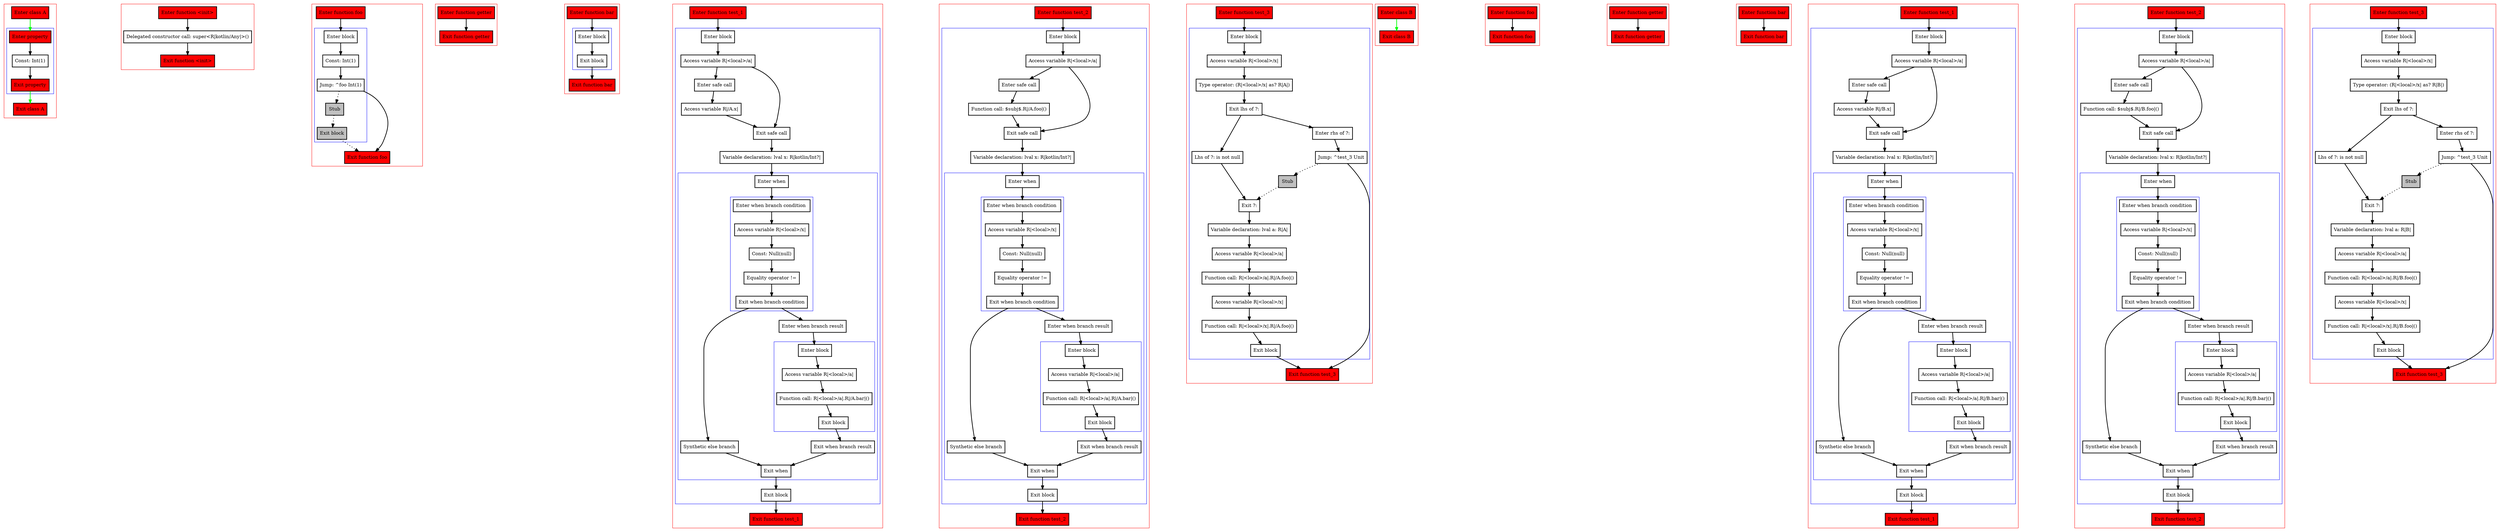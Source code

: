 digraph assignSafeCall_kt {
    graph [nodesep=3]
    node [shape=box penwidth=2]
    edge [penwidth=2]

    subgraph cluster_0 {
        color=red
        0 [label="Enter class A" style="filled" fillcolor=red];
        subgraph cluster_1 {
            color=blue
            2 [label="Enter property" style="filled" fillcolor=red];
            3 [label="Const: Int(1)"];
            4 [label="Exit property" style="filled" fillcolor=red];
        }
        1 [label="Exit class A" style="filled" fillcolor=red];
    }
    0 -> {2} [color=green];
    2 -> {3};
    3 -> {4};
    4 -> {1} [color=green];

    subgraph cluster_2 {
        color=red
        5 [label="Enter function <init>" style="filled" fillcolor=red];
        6 [label="Delegated constructor call: super<R|kotlin/Any|>()"];
        7 [label="Exit function <init>" style="filled" fillcolor=red];
    }
    5 -> {6};
    6 -> {7};

    subgraph cluster_3 {
        color=red
        8 [label="Enter function foo" style="filled" fillcolor=red];
        subgraph cluster_4 {
            color=blue
            9 [label="Enter block"];
            10 [label="Const: Int(1)"];
            11 [label="Jump: ^foo Int(1)"];
            12 [label="Stub" style="filled" fillcolor=gray];
            13 [label="Exit block" style="filled" fillcolor=gray];
        }
        14 [label="Exit function foo" style="filled" fillcolor=red];
    }
    8 -> {9};
    9 -> {10};
    10 -> {11};
    11 -> {14};
    11 -> {12} [style=dotted];
    12 -> {13} [style=dotted];
    13 -> {14} [style=dotted];

    subgraph cluster_5 {
        color=red
        15 [label="Enter function getter" style="filled" fillcolor=red];
        16 [label="Exit function getter" style="filled" fillcolor=red];
    }
    15 -> {16};

    subgraph cluster_6 {
        color=red
        17 [label="Enter function bar" style="filled" fillcolor=red];
        subgraph cluster_7 {
            color=blue
            18 [label="Enter block"];
            19 [label="Exit block"];
        }
        20 [label="Exit function bar" style="filled" fillcolor=red];
    }
    17 -> {18};
    18 -> {19};
    19 -> {20};

    subgraph cluster_8 {
        color=red
        21 [label="Enter function test_1" style="filled" fillcolor=red];
        subgraph cluster_9 {
            color=blue
            22 [label="Enter block"];
            23 [label="Access variable R|<local>/a|"];
            24 [label="Enter safe call"];
            25 [label="Access variable R|/A.x|"];
            26 [label="Exit safe call"];
            27 [label="Variable declaration: lval x: R|kotlin/Int?|"];
            subgraph cluster_10 {
                color=blue
                28 [label="Enter when"];
                subgraph cluster_11 {
                    color=blue
                    29 [label="Enter when branch condition "];
                    30 [label="Access variable R|<local>/x|"];
                    31 [label="Const: Null(null)"];
                    32 [label="Equality operator !="];
                    33 [label="Exit when branch condition"];
                }
                34 [label="Synthetic else branch"];
                35 [label="Enter when branch result"];
                subgraph cluster_12 {
                    color=blue
                    36 [label="Enter block"];
                    37 [label="Access variable R|<local>/a|"];
                    38 [label="Function call: R|<local>/a|.R|/A.bar|()"];
                    39 [label="Exit block"];
                }
                40 [label="Exit when branch result"];
                41 [label="Exit when"];
            }
            42 [label="Exit block"];
        }
        43 [label="Exit function test_1" style="filled" fillcolor=red];
    }
    21 -> {22};
    22 -> {23};
    23 -> {24 26};
    24 -> {25};
    25 -> {26};
    26 -> {27};
    27 -> {28};
    28 -> {29};
    29 -> {30};
    30 -> {31};
    31 -> {32};
    32 -> {33};
    33 -> {35 34};
    34 -> {41};
    35 -> {36};
    36 -> {37};
    37 -> {38};
    38 -> {39};
    39 -> {40};
    40 -> {41};
    41 -> {42};
    42 -> {43};

    subgraph cluster_13 {
        color=red
        44 [label="Enter function test_2" style="filled" fillcolor=red];
        subgraph cluster_14 {
            color=blue
            45 [label="Enter block"];
            46 [label="Access variable R|<local>/a|"];
            47 [label="Enter safe call"];
            48 [label="Function call: $subj$.R|/A.foo|()"];
            49 [label="Exit safe call"];
            50 [label="Variable declaration: lval x: R|kotlin/Int?|"];
            subgraph cluster_15 {
                color=blue
                51 [label="Enter when"];
                subgraph cluster_16 {
                    color=blue
                    52 [label="Enter when branch condition "];
                    53 [label="Access variable R|<local>/x|"];
                    54 [label="Const: Null(null)"];
                    55 [label="Equality operator !="];
                    56 [label="Exit when branch condition"];
                }
                57 [label="Synthetic else branch"];
                58 [label="Enter when branch result"];
                subgraph cluster_17 {
                    color=blue
                    59 [label="Enter block"];
                    60 [label="Access variable R|<local>/a|"];
                    61 [label="Function call: R|<local>/a|.R|/A.bar|()"];
                    62 [label="Exit block"];
                }
                63 [label="Exit when branch result"];
                64 [label="Exit when"];
            }
            65 [label="Exit block"];
        }
        66 [label="Exit function test_2" style="filled" fillcolor=red];
    }
    44 -> {45};
    45 -> {46};
    46 -> {47 49};
    47 -> {48};
    48 -> {49};
    49 -> {50};
    50 -> {51};
    51 -> {52};
    52 -> {53};
    53 -> {54};
    54 -> {55};
    55 -> {56};
    56 -> {58 57};
    57 -> {64};
    58 -> {59};
    59 -> {60};
    60 -> {61};
    61 -> {62};
    62 -> {63};
    63 -> {64};
    64 -> {65};
    65 -> {66};

    subgraph cluster_18 {
        color=red
        67 [label="Enter function test_3" style="filled" fillcolor=red];
        subgraph cluster_19 {
            color=blue
            68 [label="Enter block"];
            69 [label="Access variable R|<local>/x|"];
            70 [label="Type operator: (R|<local>/x| as? R|A|)"];
            71 [label="Exit lhs of ?:"];
            72 [label="Enter rhs of ?:"];
            73 [label="Jump: ^test_3 Unit"];
            74 [label="Stub" style="filled" fillcolor=gray];
            75 [label="Lhs of ?: is not null"];
            76 [label="Exit ?:"];
            77 [label="Variable declaration: lval a: R|A|"];
            78 [label="Access variable R|<local>/a|"];
            79 [label="Function call: R|<local>/a|.R|/A.foo|()"];
            80 [label="Access variable R|<local>/x|"];
            81 [label="Function call: R|<local>/x|.R|/A.foo|()"];
            82 [label="Exit block"];
        }
        83 [label="Exit function test_3" style="filled" fillcolor=red];
    }
    67 -> {68};
    68 -> {69};
    69 -> {70};
    70 -> {71};
    71 -> {75 72};
    72 -> {73};
    73 -> {83};
    73 -> {74} [style=dotted];
    74 -> {76} [style=dotted];
    75 -> {76};
    76 -> {77};
    77 -> {78};
    78 -> {79};
    79 -> {80};
    80 -> {81};
    81 -> {82};
    82 -> {83};

    subgraph cluster_20 {
        color=red
        84 [label="Enter class B" style="filled" fillcolor=red];
        85 [label="Exit class B" style="filled" fillcolor=red];
    }
    84 -> {85} [color=green];

    subgraph cluster_21 {
        color=red
        86 [label="Enter function foo" style="filled" fillcolor=red];
        87 [label="Exit function foo" style="filled" fillcolor=red];
    }
    86 -> {87};

    subgraph cluster_22 {
        color=red
        88 [label="Enter function getter" style="filled" fillcolor=red];
        89 [label="Exit function getter" style="filled" fillcolor=red];
    }
    88 -> {89};

    subgraph cluster_23 {
        color=red
        90 [label="Enter function bar" style="filled" fillcolor=red];
        91 [label="Exit function bar" style="filled" fillcolor=red];
    }
    90 -> {91};

    subgraph cluster_24 {
        color=red
        92 [label="Enter function test_1" style="filled" fillcolor=red];
        subgraph cluster_25 {
            color=blue
            93 [label="Enter block"];
            94 [label="Access variable R|<local>/a|"];
            95 [label="Enter safe call"];
            96 [label="Access variable R|/B.x|"];
            97 [label="Exit safe call"];
            98 [label="Variable declaration: lval x: R|kotlin/Int?|"];
            subgraph cluster_26 {
                color=blue
                99 [label="Enter when"];
                subgraph cluster_27 {
                    color=blue
                    100 [label="Enter when branch condition "];
                    101 [label="Access variable R|<local>/x|"];
                    102 [label="Const: Null(null)"];
                    103 [label="Equality operator !="];
                    104 [label="Exit when branch condition"];
                }
                105 [label="Synthetic else branch"];
                106 [label="Enter when branch result"];
                subgraph cluster_28 {
                    color=blue
                    107 [label="Enter block"];
                    108 [label="Access variable R|<local>/a|"];
                    109 [label="Function call: R|<local>/a|.R|/B.bar|()"];
                    110 [label="Exit block"];
                }
                111 [label="Exit when branch result"];
                112 [label="Exit when"];
            }
            113 [label="Exit block"];
        }
        114 [label="Exit function test_1" style="filled" fillcolor=red];
    }
    92 -> {93};
    93 -> {94};
    94 -> {95 97};
    95 -> {96};
    96 -> {97};
    97 -> {98};
    98 -> {99};
    99 -> {100};
    100 -> {101};
    101 -> {102};
    102 -> {103};
    103 -> {104};
    104 -> {106 105};
    105 -> {112};
    106 -> {107};
    107 -> {108};
    108 -> {109};
    109 -> {110};
    110 -> {111};
    111 -> {112};
    112 -> {113};
    113 -> {114};

    subgraph cluster_29 {
        color=red
        115 [label="Enter function test_2" style="filled" fillcolor=red];
        subgraph cluster_30 {
            color=blue
            116 [label="Enter block"];
            117 [label="Access variable R|<local>/a|"];
            118 [label="Enter safe call"];
            119 [label="Function call: $subj$.R|/B.foo|()"];
            120 [label="Exit safe call"];
            121 [label="Variable declaration: lval x: R|kotlin/Int?|"];
            subgraph cluster_31 {
                color=blue
                122 [label="Enter when"];
                subgraph cluster_32 {
                    color=blue
                    123 [label="Enter when branch condition "];
                    124 [label="Access variable R|<local>/x|"];
                    125 [label="Const: Null(null)"];
                    126 [label="Equality operator !="];
                    127 [label="Exit when branch condition"];
                }
                128 [label="Synthetic else branch"];
                129 [label="Enter when branch result"];
                subgraph cluster_33 {
                    color=blue
                    130 [label="Enter block"];
                    131 [label="Access variable R|<local>/a|"];
                    132 [label="Function call: R|<local>/a|.R|/B.bar|()"];
                    133 [label="Exit block"];
                }
                134 [label="Exit when branch result"];
                135 [label="Exit when"];
            }
            136 [label="Exit block"];
        }
        137 [label="Exit function test_2" style="filled" fillcolor=red];
    }
    115 -> {116};
    116 -> {117};
    117 -> {118 120};
    118 -> {119};
    119 -> {120};
    120 -> {121};
    121 -> {122};
    122 -> {123};
    123 -> {124};
    124 -> {125};
    125 -> {126};
    126 -> {127};
    127 -> {129 128};
    128 -> {135};
    129 -> {130};
    130 -> {131};
    131 -> {132};
    132 -> {133};
    133 -> {134};
    134 -> {135};
    135 -> {136};
    136 -> {137};

    subgraph cluster_34 {
        color=red
        138 [label="Enter function test_3" style="filled" fillcolor=red];
        subgraph cluster_35 {
            color=blue
            139 [label="Enter block"];
            140 [label="Access variable R|<local>/x|"];
            141 [label="Type operator: (R|<local>/x| as? R|B|)"];
            142 [label="Exit lhs of ?:"];
            143 [label="Enter rhs of ?:"];
            144 [label="Jump: ^test_3 Unit"];
            145 [label="Stub" style="filled" fillcolor=gray];
            146 [label="Lhs of ?: is not null"];
            147 [label="Exit ?:"];
            148 [label="Variable declaration: lval a: R|B|"];
            149 [label="Access variable R|<local>/a|"];
            150 [label="Function call: R|<local>/a|.R|/B.foo|()"];
            151 [label="Access variable R|<local>/x|"];
            152 [label="Function call: R|<local>/x|.R|/B.foo|()"];
            153 [label="Exit block"];
        }
        154 [label="Exit function test_3" style="filled" fillcolor=red];
    }
    138 -> {139};
    139 -> {140};
    140 -> {141};
    141 -> {142};
    142 -> {146 143};
    143 -> {144};
    144 -> {154};
    144 -> {145} [style=dotted];
    145 -> {147} [style=dotted];
    146 -> {147};
    147 -> {148};
    148 -> {149};
    149 -> {150};
    150 -> {151};
    151 -> {152};
    152 -> {153};
    153 -> {154};

}
